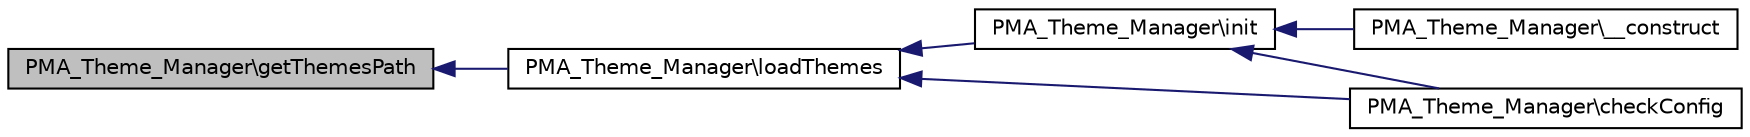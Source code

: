 digraph G
{
  edge [fontname="Helvetica",fontsize="10",labelfontname="Helvetica",labelfontsize="10"];
  node [fontname="Helvetica",fontsize="10",shape=record];
  rankdir="LR";
  Node1 [label="PMA_Theme_Manager\\getThemesPath",height=0.2,width=0.4,color="black", fillcolor="grey75", style="filled" fontcolor="black"];
  Node1 -> Node2 [dir="back",color="midnightblue",fontsize="10",style="solid",fontname="Helvetica"];
  Node2 [label="PMA_Theme_Manager\\loadThemes",height=0.2,width=0.4,color="black", fillcolor="white", style="filled",URL="$classPMA__Theme__Manager.html#a16107103c4b5a251fec50d4d72b9746a",tooltip="read all themes"];
  Node2 -> Node3 [dir="back",color="midnightblue",fontsize="10",style="solid",fontname="Helvetica"];
  Node3 [label="PMA_Theme_Manager\\init",height=0.2,width=0.4,color="black", fillcolor="white", style="filled",URL="$classPMA__Theme__Manager.html#a31eb9810fb0ad76e3530585be87b8352"];
  Node3 -> Node4 [dir="back",color="midnightblue",fontsize="10",style="solid",fontname="Helvetica"];
  Node4 [label="PMA_Theme_Manager\\__construct",height=0.2,width=0.4,color="black", fillcolor="white", style="filled",URL="$classPMA__Theme__Manager.html#a0c563739507c38130ccde1bc4dd10944"];
  Node3 -> Node5 [dir="back",color="midnightblue",fontsize="10",style="solid",fontname="Helvetica"];
  Node5 [label="PMA_Theme_Manager\\checkConfig",height=0.2,width=0.4,color="black", fillcolor="white", style="filled",URL="$classPMA__Theme__Manager.html#a77cb745189dd065e9acd58e25527d4f1"];
  Node2 -> Node5 [dir="back",color="midnightblue",fontsize="10",style="solid",fontname="Helvetica"];
}
